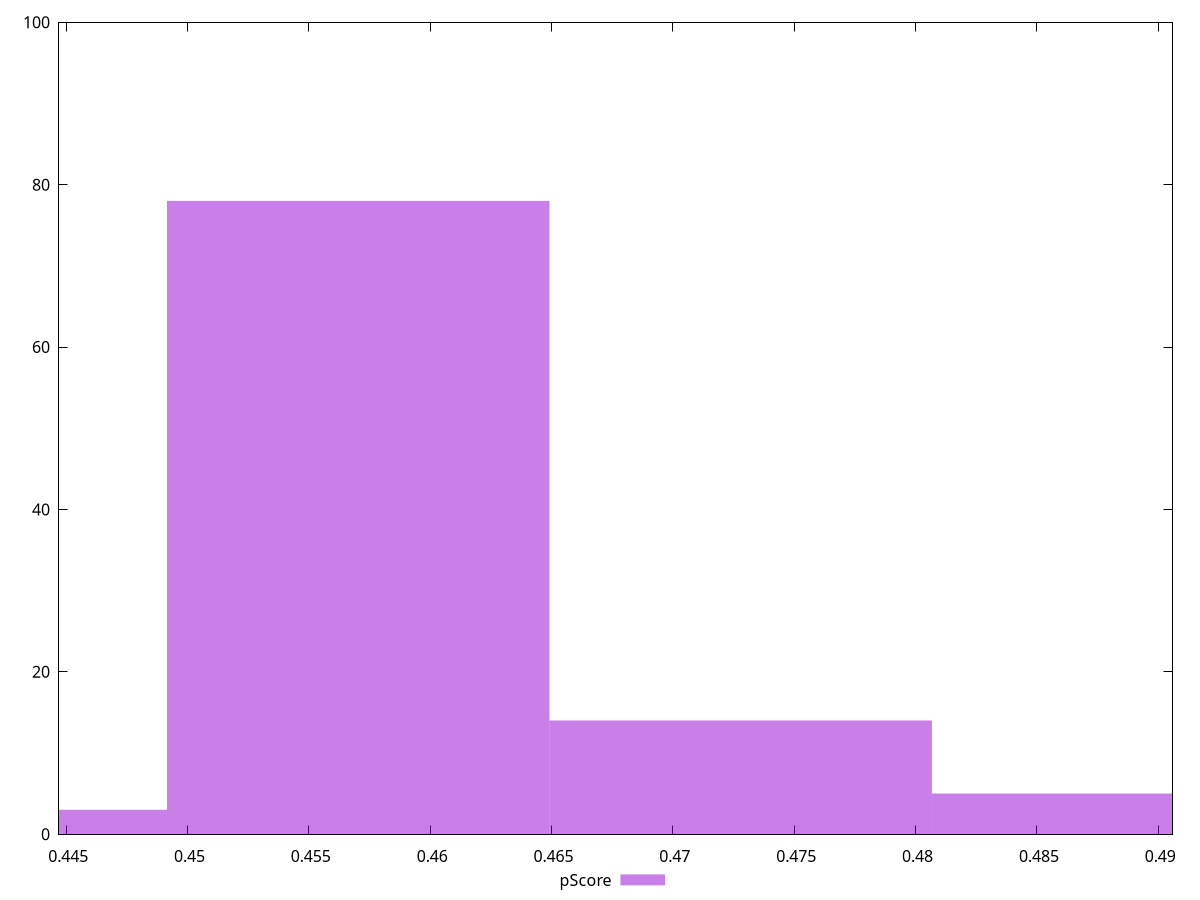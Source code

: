 reset

$pScore <<EOF
0.45703512136942054 78
0.47279495314077985 14
0.4885547849121392 5
0.4412752895980612 3
EOF

set key outside below
set boxwidth 0.01575983177135933
set xrange [0.4447058823529412:0.49058823529411766]
set yrange [0:100]
set trange [0:100]
set style fill transparent solid 0.5 noborder
set terminal svg size 640, 490 enhanced background rgb 'white'
set output "report_00015_2021-02-09T16-11-33.973Z/unused-javascript/samples/pages+cached+noadtech+nomedia+nocss/pScore/histogram.svg"

plot $pScore title "pScore" with boxes

reset
